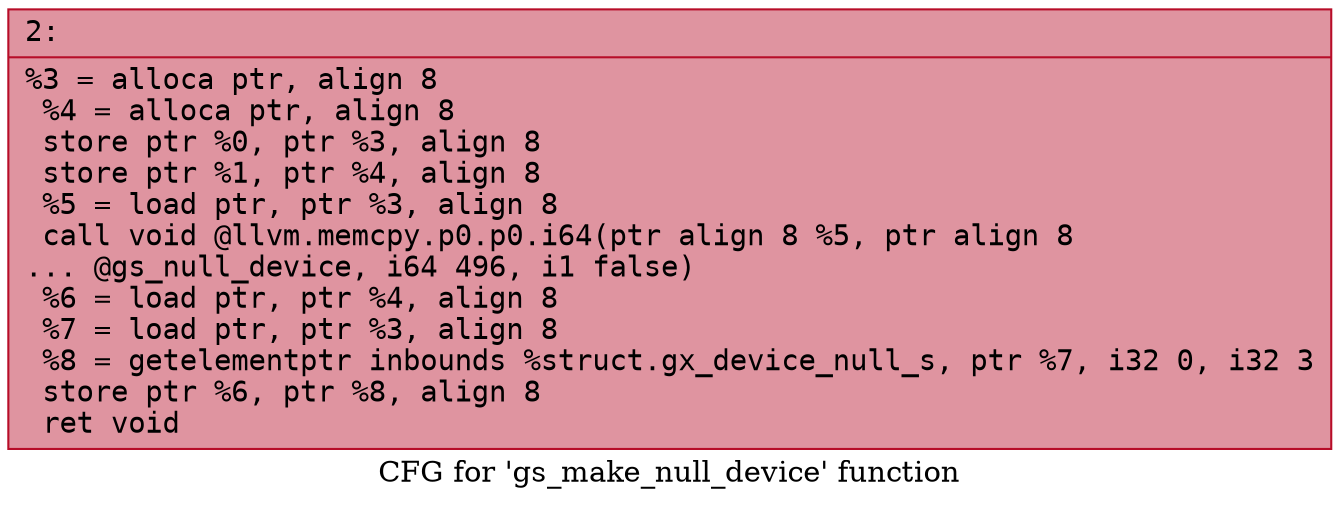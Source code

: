 digraph "CFG for 'gs_make_null_device' function" {
	label="CFG for 'gs_make_null_device' function";

	Node0x600001eee670 [shape=record,color="#b70d28ff", style=filled, fillcolor="#b70d2870" fontname="Courier",label="{2:\l|  %3 = alloca ptr, align 8\l  %4 = alloca ptr, align 8\l  store ptr %0, ptr %3, align 8\l  store ptr %1, ptr %4, align 8\l  %5 = load ptr, ptr %3, align 8\l  call void @llvm.memcpy.p0.p0.i64(ptr align 8 %5, ptr align 8\l... @gs_null_device, i64 496, i1 false)\l  %6 = load ptr, ptr %4, align 8\l  %7 = load ptr, ptr %3, align 8\l  %8 = getelementptr inbounds %struct.gx_device_null_s, ptr %7, i32 0, i32 3\l  store ptr %6, ptr %8, align 8\l  ret void\l}"];
}
